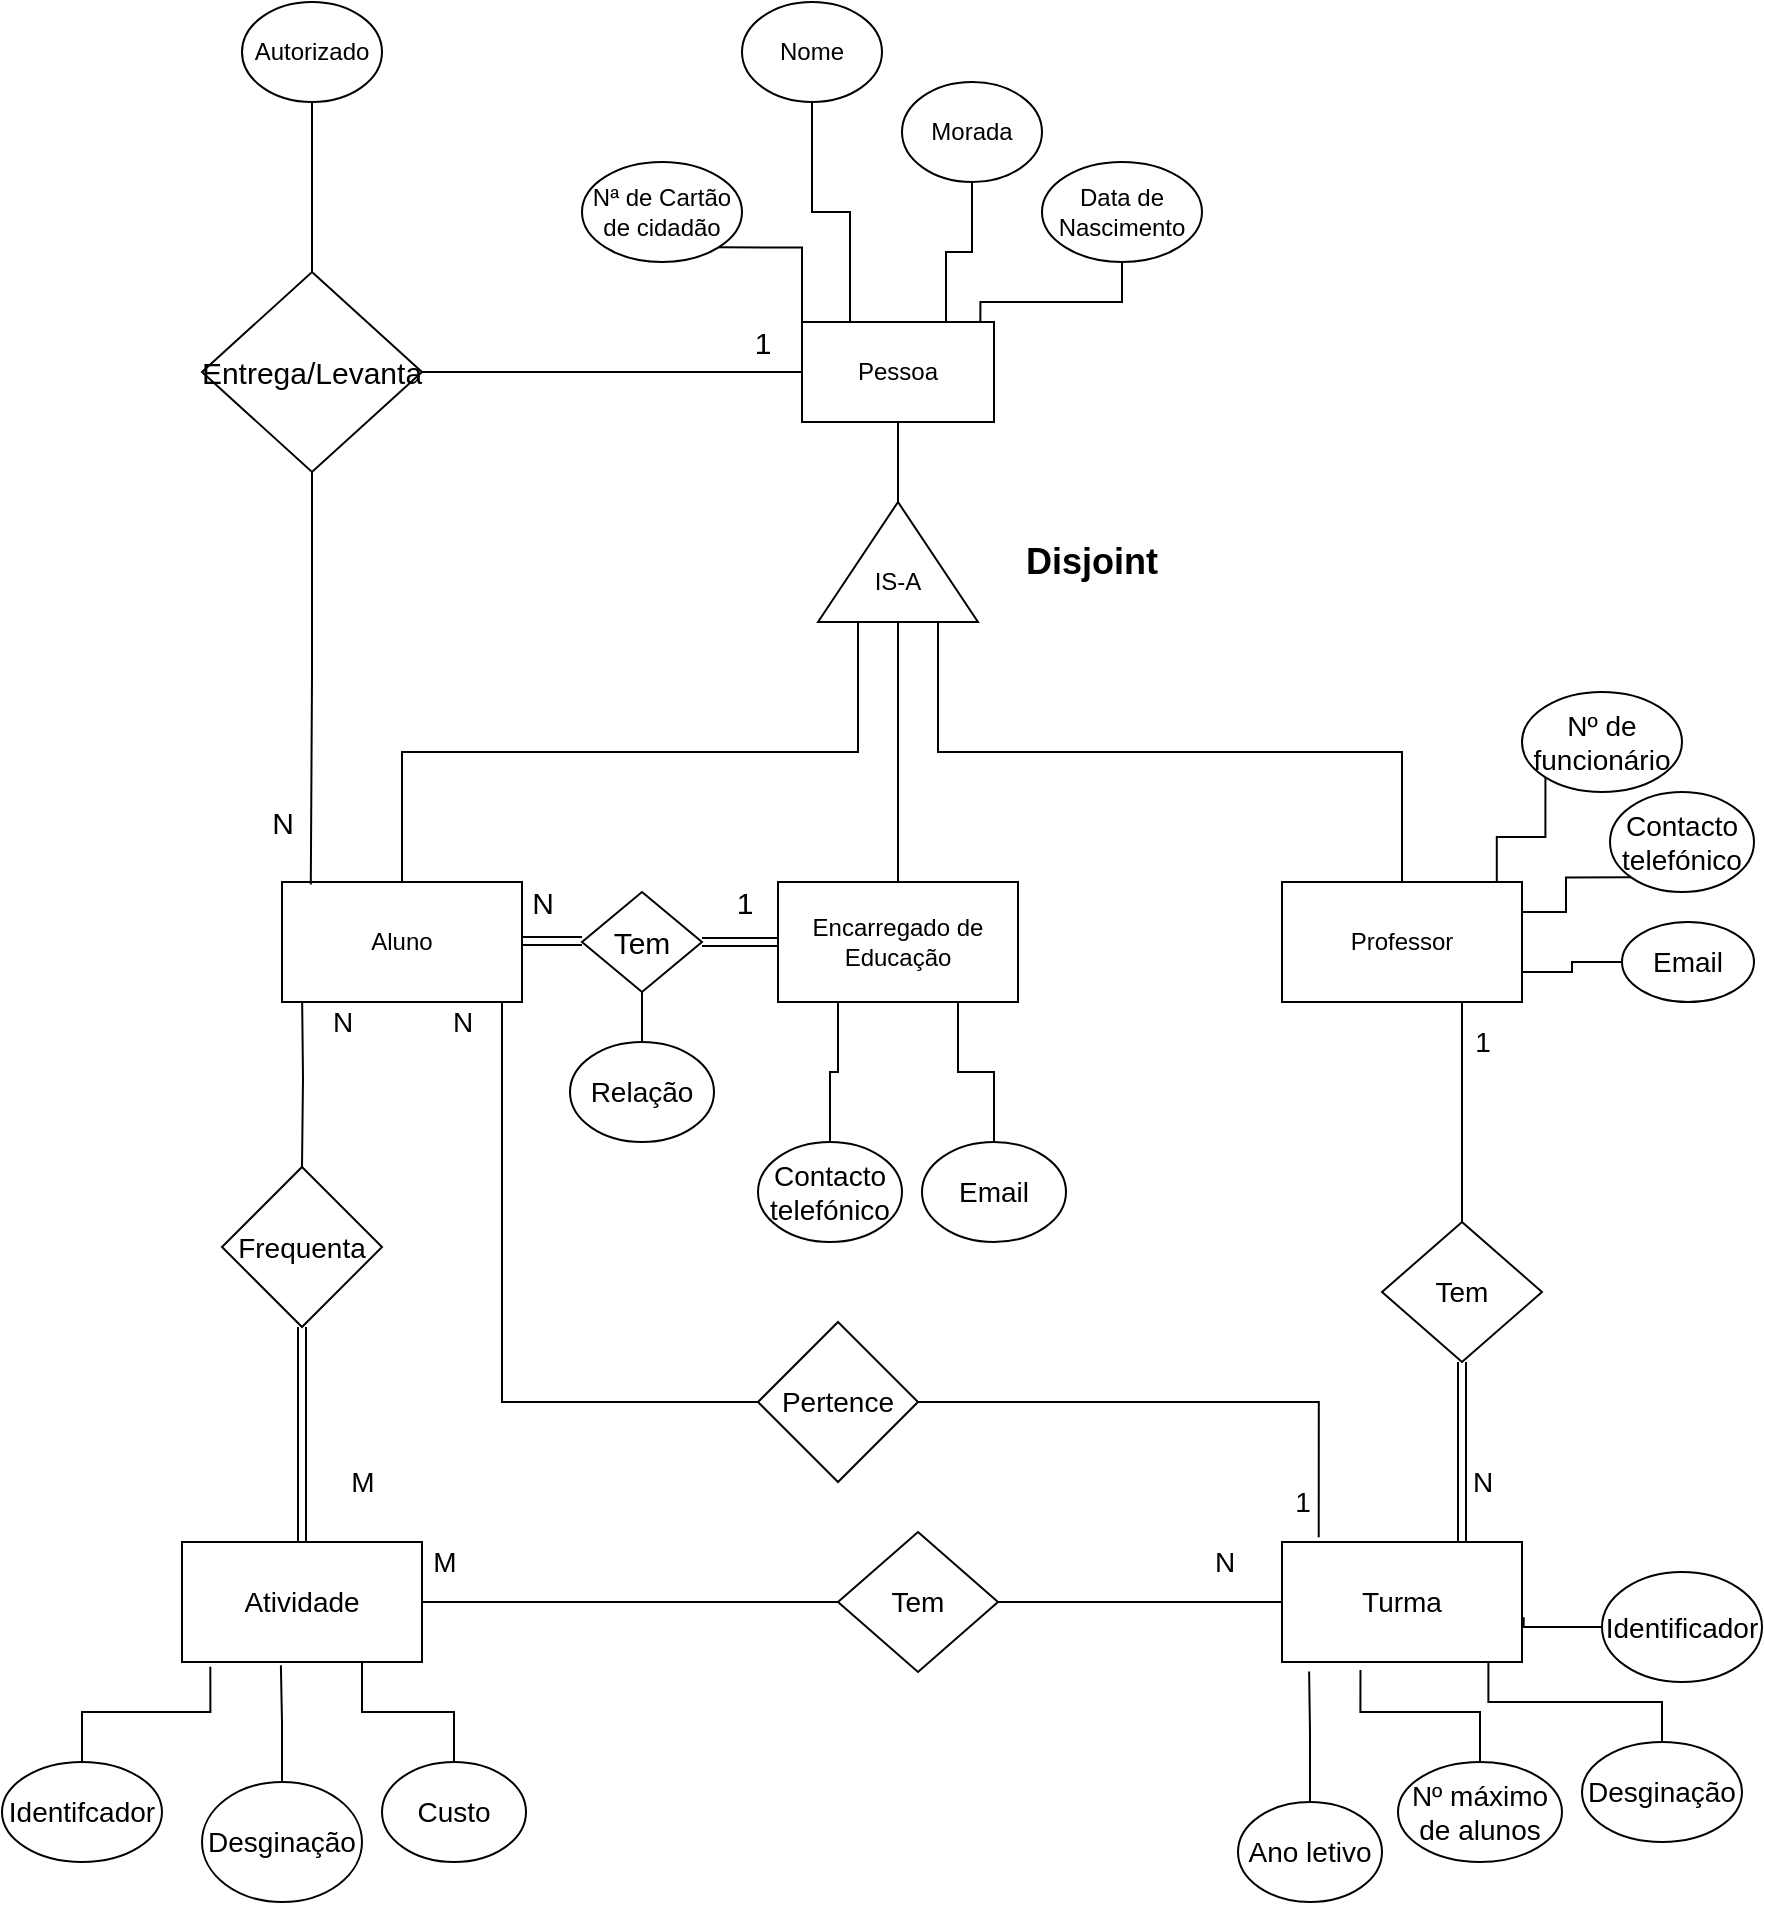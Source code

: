 <mxfile version="20.8.10" type="device"><diagram name="Página-1" id="Sv0XmLmhjGz3g-tYxha5"><mxGraphModel dx="2307" dy="2046" grid="1" gridSize="10" guides="1" tooltips="1" connect="1" arrows="1" fold="1" page="1" pageScale="1" pageWidth="827" pageHeight="1169" math="0" shadow="0"><root><mxCell id="0"/><mxCell id="1" parent="0"/><mxCell id="DIFoV4Ngpa0JERgxQbIa-25" value="1" style="edgeStyle=orthogonalEdgeStyle;rounded=0;orthogonalLoop=1;jettySize=auto;html=1;exitX=0;exitY=0.5;exitDx=0;exitDy=0;entryX=1;entryY=0.5;entryDx=0;entryDy=0;fontSize=15;endArrow=none;endFill=0;" edge="1" parent="1" source="DIFoV4Ngpa0JERgxQbIa-1" target="DIFoV4Ngpa0JERgxQbIa-24"><mxGeometry x="-0.789" y="-15" relative="1" as="geometry"><mxPoint as="offset"/></mxGeometry></mxCell><mxCell id="DIFoV4Ngpa0JERgxQbIa-1" value="Pessoa" style="rounded=0;whiteSpace=wrap;html=1;" vertex="1" parent="1"><mxGeometry x="340" y="-20" width="96" height="50" as="geometry"/></mxCell><mxCell id="DIFoV4Ngpa0JERgxQbIa-6" style="edgeStyle=orthogonalEdgeStyle;rounded=0;orthogonalLoop=1;jettySize=auto;html=1;exitX=1;exitY=1;exitDx=0;exitDy=0;entryX=0;entryY=0;entryDx=0;entryDy=0;endArrow=none;endFill=0;" edge="1" parent="1" source="DIFoV4Ngpa0JERgxQbIa-2" target="DIFoV4Ngpa0JERgxQbIa-1"><mxGeometry relative="1" as="geometry"/></mxCell><mxCell id="DIFoV4Ngpa0JERgxQbIa-2" value="Nª de Cartão de cidadão" style="ellipse;whiteSpace=wrap;html=1;" vertex="1" parent="1"><mxGeometry x="230" y="-100" width="80" height="50" as="geometry"/></mxCell><mxCell id="DIFoV4Ngpa0JERgxQbIa-8" style="edgeStyle=orthogonalEdgeStyle;rounded=0;orthogonalLoop=1;jettySize=auto;html=1;exitX=0.5;exitY=1;exitDx=0;exitDy=0;entryX=0.25;entryY=0;entryDx=0;entryDy=0;endArrow=none;endFill=0;" edge="1" parent="1" source="DIFoV4Ngpa0JERgxQbIa-3" target="DIFoV4Ngpa0JERgxQbIa-1"><mxGeometry relative="1" as="geometry"/></mxCell><mxCell id="DIFoV4Ngpa0JERgxQbIa-3" value="Nome" style="ellipse;whiteSpace=wrap;html=1;" vertex="1" parent="1"><mxGeometry x="310" y="-180" width="70" height="50" as="geometry"/></mxCell><mxCell id="DIFoV4Ngpa0JERgxQbIa-9" style="edgeStyle=orthogonalEdgeStyle;rounded=0;orthogonalLoop=1;jettySize=auto;html=1;exitX=0.5;exitY=1;exitDx=0;exitDy=0;entryX=0.75;entryY=0;entryDx=0;entryDy=0;endArrow=none;endFill=0;" edge="1" parent="1" source="DIFoV4Ngpa0JERgxQbIa-4" target="DIFoV4Ngpa0JERgxQbIa-1"><mxGeometry relative="1" as="geometry"/></mxCell><mxCell id="DIFoV4Ngpa0JERgxQbIa-4" value="Morada" style="ellipse;whiteSpace=wrap;html=1;" vertex="1" parent="1"><mxGeometry x="390" y="-140" width="70" height="50" as="geometry"/></mxCell><mxCell id="DIFoV4Ngpa0JERgxQbIa-10" style="edgeStyle=orthogonalEdgeStyle;rounded=0;orthogonalLoop=1;jettySize=auto;html=1;exitX=0.5;exitY=1;exitDx=0;exitDy=0;entryX=0.929;entryY=0.004;entryDx=0;entryDy=0;entryPerimeter=0;endArrow=none;endFill=0;" edge="1" parent="1" source="DIFoV4Ngpa0JERgxQbIa-5" target="DIFoV4Ngpa0JERgxQbIa-1"><mxGeometry relative="1" as="geometry"><Array as="points"><mxPoint x="500" y="-30"/><mxPoint x="429" y="-30"/></Array></mxGeometry></mxCell><mxCell id="DIFoV4Ngpa0JERgxQbIa-5" value="Data de Nascimento" style="ellipse;whiteSpace=wrap;html=1;" vertex="1" parent="1"><mxGeometry x="460" y="-100" width="80" height="50" as="geometry"/></mxCell><mxCell id="DIFoV4Ngpa0JERgxQbIa-12" style="edgeStyle=orthogonalEdgeStyle;rounded=0;orthogonalLoop=1;jettySize=auto;html=1;exitX=1;exitY=0.5;exitDx=0;exitDy=0;entryX=0.5;entryY=1;entryDx=0;entryDy=0;endArrow=none;endFill=0;" edge="1" parent="1" source="DIFoV4Ngpa0JERgxQbIa-11" target="DIFoV4Ngpa0JERgxQbIa-1"><mxGeometry relative="1" as="geometry"/></mxCell><mxCell id="DIFoV4Ngpa0JERgxQbIa-16" style="edgeStyle=orthogonalEdgeStyle;rounded=0;orthogonalLoop=1;jettySize=auto;html=1;exitX=0;exitY=0.25;exitDx=0;exitDy=0;entryX=0.5;entryY=0;entryDx=0;entryDy=0;endArrow=none;endFill=0;" edge="1" parent="1" source="DIFoV4Ngpa0JERgxQbIa-11" target="DIFoV4Ngpa0JERgxQbIa-13"><mxGeometry relative="1" as="geometry"/></mxCell><mxCell id="DIFoV4Ngpa0JERgxQbIa-17" style="edgeStyle=orthogonalEdgeStyle;rounded=0;orthogonalLoop=1;jettySize=auto;html=1;exitX=0;exitY=0.5;exitDx=0;exitDy=0;entryX=0.5;entryY=0;entryDx=0;entryDy=0;endArrow=none;endFill=0;" edge="1" parent="1" source="DIFoV4Ngpa0JERgxQbIa-11" target="DIFoV4Ngpa0JERgxQbIa-14"><mxGeometry relative="1" as="geometry"/></mxCell><mxCell id="DIFoV4Ngpa0JERgxQbIa-18" style="edgeStyle=orthogonalEdgeStyle;rounded=0;orthogonalLoop=1;jettySize=auto;html=1;exitX=0;exitY=0.75;exitDx=0;exitDy=0;entryX=0.5;entryY=0;entryDx=0;entryDy=0;endArrow=none;endFill=0;" edge="1" parent="1" source="DIFoV4Ngpa0JERgxQbIa-11" target="DIFoV4Ngpa0JERgxQbIa-15"><mxGeometry relative="1" as="geometry"/></mxCell><mxCell id="DIFoV4Ngpa0JERgxQbIa-11" value="" style="triangle;whiteSpace=wrap;html=1;rotation=-90;" vertex="1" parent="1"><mxGeometry x="358" y="60" width="60" height="80" as="geometry"/></mxCell><mxCell id="DIFoV4Ngpa0JERgxQbIa-41" value="N" style="edgeStyle=orthogonalEdgeStyle;rounded=0;orthogonalLoop=1;jettySize=auto;html=1;exitX=0.5;exitY=1;exitDx=0;exitDy=0;fontSize=14;endArrow=none;endFill=0;entryX=0.5;entryY=0;entryDx=0;entryDy=0;" edge="1" parent="1" target="DIFoV4Ngpa0JERgxQbIa-42"><mxGeometry x="-0.611" y="20" relative="1" as="geometry"><mxPoint x="90" y="442.5" as="targetPoint"/><mxPoint x="90" y="312.5" as="sourcePoint"/><mxPoint as="offset"/></mxGeometry></mxCell><mxCell id="DIFoV4Ngpa0JERgxQbIa-51" value="N" style="edgeStyle=orthogonalEdgeStyle;rounded=0;orthogonalLoop=1;jettySize=auto;html=1;exitX=0.75;exitY=1;exitDx=0;exitDy=0;fontSize=14;endArrow=none;endFill=0;entryX=0;entryY=0.5;entryDx=0;entryDy=0;" edge="1" parent="1" source="DIFoV4Ngpa0JERgxQbIa-13" target="DIFoV4Ngpa0JERgxQbIa-50"><mxGeometry x="-1" y="-10" relative="1" as="geometry"><mxPoint x="270" y="540" as="targetPoint"/><Array as="points"><mxPoint x="190" y="320"/><mxPoint x="190" y="520"/></Array><mxPoint as="offset"/></mxGeometry></mxCell><mxCell id="DIFoV4Ngpa0JERgxQbIa-13" value="Aluno" style="rounded=0;whiteSpace=wrap;html=1;" vertex="1" parent="1"><mxGeometry x="80" y="260" width="120" height="60" as="geometry"/></mxCell><mxCell id="DIFoV4Ngpa0JERgxQbIa-30" value="1" style="edgeStyle=orthogonalEdgeStyle;rounded=0;orthogonalLoop=1;jettySize=auto;html=1;exitX=0;exitY=0.5;exitDx=0;exitDy=0;entryX=1;entryY=0.5;entryDx=0;entryDy=0;fontSize=15;endArrow=none;endFill=0;shape=link;" edge="1" parent="1" source="DIFoV4Ngpa0JERgxQbIa-14" target="DIFoV4Ngpa0JERgxQbIa-29"><mxGeometry x="-0.053" y="-20" relative="1" as="geometry"><mxPoint x="1" as="offset"/></mxGeometry></mxCell><mxCell id="DIFoV4Ngpa0JERgxQbIa-14" value="Encarregado de Educação" style="rounded=0;whiteSpace=wrap;html=1;" vertex="1" parent="1"><mxGeometry x="328" y="260" width="120" height="60" as="geometry"/></mxCell><mxCell id="DIFoV4Ngpa0JERgxQbIa-53" value="1" style="edgeStyle=orthogonalEdgeStyle;rounded=0;orthogonalLoop=1;jettySize=auto;html=1;exitX=0.75;exitY=1;exitDx=0;exitDy=0;entryX=0.5;entryY=0;entryDx=0;entryDy=0;fontSize=14;endArrow=none;endFill=0;" edge="1" parent="1" source="DIFoV4Ngpa0JERgxQbIa-15" target="DIFoV4Ngpa0JERgxQbIa-44"><mxGeometry x="-0.636" y="10" relative="1" as="geometry"><mxPoint as="offset"/></mxGeometry></mxCell><mxCell id="DIFoV4Ngpa0JERgxQbIa-15" value="Professor" style="rounded=0;whiteSpace=wrap;html=1;" vertex="1" parent="1"><mxGeometry x="580" y="260" width="120" height="60" as="geometry"/></mxCell><mxCell id="DIFoV4Ngpa0JERgxQbIa-19" value="IS-A" style="rounded=0;whiteSpace=wrap;html=1;fillColor=none;strokeColor=none;" vertex="1" parent="1"><mxGeometry x="348" y="100" width="80" height="20" as="geometry"/></mxCell><mxCell id="DIFoV4Ngpa0JERgxQbIa-22" value="Disjoint" style="rounded=0;whiteSpace=wrap;html=1;fillColor=none;strokeColor=none;fontStyle=1;fontSize=18;" vertex="1" parent="1"><mxGeometry x="390" y="35" width="190" height="130" as="geometry"/></mxCell><mxCell id="DIFoV4Ngpa0JERgxQbIa-26" value="N" style="edgeStyle=orthogonalEdgeStyle;rounded=0;orthogonalLoop=1;jettySize=auto;html=1;exitX=0.5;exitY=1;exitDx=0;exitDy=0;entryX=0.12;entryY=0.02;entryDx=0;entryDy=0;entryPerimeter=0;fontSize=15;endArrow=none;endFill=0;" edge="1" parent="1" source="DIFoV4Ngpa0JERgxQbIa-24" target="DIFoV4Ngpa0JERgxQbIa-13"><mxGeometry x="0.692" y="-14" relative="1" as="geometry"><mxPoint y="1" as="offset"/></mxGeometry></mxCell><mxCell id="DIFoV4Ngpa0JERgxQbIa-24" value="&lt;font style=&quot;font-size: 15px;&quot;&gt;Entrega/Levanta&lt;/font&gt;" style="rhombus;whiteSpace=wrap;html=1;fontSize=15;fillColor=none;" vertex="1" parent="1"><mxGeometry x="40" y="-45" width="110" height="100" as="geometry"/></mxCell><mxCell id="DIFoV4Ngpa0JERgxQbIa-28" style="edgeStyle=orthogonalEdgeStyle;rounded=0;orthogonalLoop=1;jettySize=auto;html=1;exitX=0.5;exitY=1;exitDx=0;exitDy=0;entryX=0.5;entryY=0;entryDx=0;entryDy=0;fontSize=15;endArrow=none;endFill=0;" edge="1" parent="1" source="DIFoV4Ngpa0JERgxQbIa-27" target="DIFoV4Ngpa0JERgxQbIa-24"><mxGeometry relative="1" as="geometry"/></mxCell><mxCell id="DIFoV4Ngpa0JERgxQbIa-27" value="Autorizado" style="ellipse;whiteSpace=wrap;html=1;" vertex="1" parent="1"><mxGeometry x="60" y="-180" width="70" height="50" as="geometry"/></mxCell><mxCell id="DIFoV4Ngpa0JERgxQbIa-31" value="N" style="edgeStyle=orthogonalEdgeStyle;rounded=0;orthogonalLoop=1;jettySize=auto;html=1;exitX=0;exitY=0.5;exitDx=0;exitDy=0;fontSize=15;endArrow=none;endFill=0;shape=link;" edge="1" parent="1"><mxGeometry x="0.333" y="-20" relative="1" as="geometry"><mxPoint x="230" y="289.5" as="sourcePoint"/><mxPoint x="200" y="289.5" as="targetPoint"/><mxPoint as="offset"/></mxGeometry></mxCell><mxCell id="DIFoV4Ngpa0JERgxQbIa-29" value="Tem" style="rhombus;whiteSpace=wrap;html=1;fontSize=15;fillColor=none;" vertex="1" parent="1"><mxGeometry x="230" y="265" width="60" height="50" as="geometry"/></mxCell><mxCell id="DIFoV4Ngpa0JERgxQbIa-33" style="edgeStyle=orthogonalEdgeStyle;rounded=0;orthogonalLoop=1;jettySize=auto;html=1;exitX=0.5;exitY=0;exitDx=0;exitDy=0;entryX=0.5;entryY=1;entryDx=0;entryDy=0;fontSize=14;endArrow=none;endFill=0;" edge="1" parent="1" source="DIFoV4Ngpa0JERgxQbIa-32" target="DIFoV4Ngpa0JERgxQbIa-29"><mxGeometry relative="1" as="geometry"/></mxCell><mxCell id="DIFoV4Ngpa0JERgxQbIa-32" value="Relação" style="ellipse;whiteSpace=wrap;html=1;fontSize=14;fillColor=none;" vertex="1" parent="1"><mxGeometry x="224" y="340" width="72" height="50" as="geometry"/></mxCell><mxCell id="DIFoV4Ngpa0JERgxQbIa-38" style="edgeStyle=orthogonalEdgeStyle;rounded=0;orthogonalLoop=1;jettySize=auto;html=1;exitX=0.5;exitY=0;exitDx=0;exitDy=0;entryX=0.75;entryY=1;entryDx=0;entryDy=0;fontSize=14;endArrow=none;endFill=0;" edge="1" parent="1" source="DIFoV4Ngpa0JERgxQbIa-35" target="DIFoV4Ngpa0JERgxQbIa-14"><mxGeometry relative="1" as="geometry"/></mxCell><mxCell id="DIFoV4Ngpa0JERgxQbIa-35" value="Email" style="ellipse;whiteSpace=wrap;html=1;fontSize=14;fillColor=none;" vertex="1" parent="1"><mxGeometry x="400" y="390" width="72" height="50" as="geometry"/></mxCell><mxCell id="DIFoV4Ngpa0JERgxQbIa-37" style="edgeStyle=orthogonalEdgeStyle;rounded=0;orthogonalLoop=1;jettySize=auto;html=1;exitX=0.5;exitY=0;exitDx=0;exitDy=0;entryX=0.25;entryY=1;entryDx=0;entryDy=0;fontSize=14;endArrow=none;endFill=0;" edge="1" parent="1" source="DIFoV4Ngpa0JERgxQbIa-36" target="DIFoV4Ngpa0JERgxQbIa-14"><mxGeometry relative="1" as="geometry"/></mxCell><mxCell id="DIFoV4Ngpa0JERgxQbIa-36" value="Contacto telefónico" style="ellipse;whiteSpace=wrap;html=1;fontSize=14;fillColor=none;" vertex="1" parent="1"><mxGeometry x="318" y="390" width="72" height="50" as="geometry"/></mxCell><mxCell id="DIFoV4Ngpa0JERgxQbIa-39" value="Turma" style="rounded=0;whiteSpace=wrap;html=1;fontSize=14;fillColor=none;" vertex="1" parent="1"><mxGeometry x="580" y="590" width="120" height="60" as="geometry"/></mxCell><mxCell id="DIFoV4Ngpa0JERgxQbIa-40" value="Atividade" style="rounded=0;whiteSpace=wrap;html=1;fontSize=14;fillColor=none;" vertex="1" parent="1"><mxGeometry x="30" y="590" width="120" height="60" as="geometry"/></mxCell><mxCell id="DIFoV4Ngpa0JERgxQbIa-43" value="M" style="edgeStyle=orthogonalEdgeStyle;rounded=0;orthogonalLoop=1;jettySize=auto;html=1;exitX=0.5;exitY=1;exitDx=0;exitDy=0;entryX=0.5;entryY=0;entryDx=0;entryDy=0;fontSize=14;endArrow=none;endFill=0;shape=link;" edge="1" parent="1" source="DIFoV4Ngpa0JERgxQbIa-42" target="DIFoV4Ngpa0JERgxQbIa-40"><mxGeometry x="0.442" y="30" relative="1" as="geometry"><mxPoint as="offset"/></mxGeometry></mxCell><mxCell id="DIFoV4Ngpa0JERgxQbIa-42" value="Frequenta" style="rhombus;whiteSpace=wrap;html=1;fontSize=14;fillColor=none;" vertex="1" parent="1"><mxGeometry x="50" y="402.5" width="80" height="80" as="geometry"/></mxCell><mxCell id="DIFoV4Ngpa0JERgxQbIa-54" value="N" style="edgeStyle=orthogonalEdgeStyle;rounded=0;orthogonalLoop=1;jettySize=auto;html=1;exitX=0.5;exitY=1;exitDx=0;exitDy=0;entryX=0.75;entryY=0;entryDx=0;entryDy=0;fontSize=14;endArrow=none;endFill=0;shape=link;" edge="1" parent="1" source="DIFoV4Ngpa0JERgxQbIa-44" target="DIFoV4Ngpa0JERgxQbIa-39"><mxGeometry x="0.333" y="10" relative="1" as="geometry"><mxPoint as="offset"/></mxGeometry></mxCell><mxCell id="DIFoV4Ngpa0JERgxQbIa-44" value="Tem" style="rhombus;whiteSpace=wrap;html=1;fontSize=14;fillColor=none;" vertex="1" parent="1"><mxGeometry x="630" y="430" width="80" height="70" as="geometry"/></mxCell><mxCell id="DIFoV4Ngpa0JERgxQbIa-48" value="N" style="edgeStyle=orthogonalEdgeStyle;rounded=0;orthogonalLoop=1;jettySize=auto;html=1;exitX=1;exitY=0.5;exitDx=0;exitDy=0;entryX=0;entryY=0.5;entryDx=0;entryDy=0;fontSize=14;endArrow=none;endFill=0;" edge="1" parent="1" source="DIFoV4Ngpa0JERgxQbIa-47" target="DIFoV4Ngpa0JERgxQbIa-39"><mxGeometry x="0.578" y="20" relative="1" as="geometry"><mxPoint x="1" as="offset"/></mxGeometry></mxCell><mxCell id="DIFoV4Ngpa0JERgxQbIa-49" value="M" style="edgeStyle=orthogonalEdgeStyle;rounded=0;orthogonalLoop=1;jettySize=auto;html=1;exitX=0;exitY=0.5;exitDx=0;exitDy=0;entryX=1;entryY=0.5;entryDx=0;entryDy=0;fontSize=14;endArrow=none;endFill=0;" edge="1" parent="1" source="DIFoV4Ngpa0JERgxQbIa-47" target="DIFoV4Ngpa0JERgxQbIa-40"><mxGeometry x="0.904" y="-20" relative="1" as="geometry"><mxPoint x="1" as="offset"/></mxGeometry></mxCell><mxCell id="DIFoV4Ngpa0JERgxQbIa-47" value="Tem" style="rhombus;whiteSpace=wrap;html=1;fontSize=14;fillColor=none;" vertex="1" parent="1"><mxGeometry x="358" y="585" width="80" height="70" as="geometry"/></mxCell><mxCell id="DIFoV4Ngpa0JERgxQbIa-52" value="1" style="edgeStyle=orthogonalEdgeStyle;rounded=0;orthogonalLoop=1;jettySize=auto;html=1;exitX=1;exitY=0.5;exitDx=0;exitDy=0;entryX=0.153;entryY=-0.04;entryDx=0;entryDy=0;entryPerimeter=0;fontSize=14;endArrow=none;endFill=0;" edge="1" parent="1" source="DIFoV4Ngpa0JERgxQbIa-50" target="DIFoV4Ngpa0JERgxQbIa-39"><mxGeometry x="0.869" y="-8" relative="1" as="geometry"><Array as="points"><mxPoint x="598" y="520"/></Array><mxPoint as="offset"/></mxGeometry></mxCell><mxCell id="DIFoV4Ngpa0JERgxQbIa-50" value="Pertence" style="rhombus;whiteSpace=wrap;html=1;fontSize=14;fillColor=none;" vertex="1" parent="1"><mxGeometry x="318" y="480" width="80" height="80" as="geometry"/></mxCell><mxCell id="DIFoV4Ngpa0JERgxQbIa-63" style="edgeStyle=orthogonalEdgeStyle;rounded=0;orthogonalLoop=1;jettySize=auto;html=1;exitX=0;exitY=0.5;exitDx=0;exitDy=0;entryX=1.007;entryY=0.627;entryDx=0;entryDy=0;entryPerimeter=0;fontSize=14;endArrow=none;endFill=0;" edge="1" parent="1" source="DIFoV4Ngpa0JERgxQbIa-55" target="DIFoV4Ngpa0JERgxQbIa-39"><mxGeometry relative="1" as="geometry"/></mxCell><mxCell id="DIFoV4Ngpa0JERgxQbIa-55" value="Identificador" style="ellipse;whiteSpace=wrap;html=1;fontSize=14;fillColor=none;" vertex="1" parent="1"><mxGeometry x="740" y="605" width="80" height="55" as="geometry"/></mxCell><mxCell id="DIFoV4Ngpa0JERgxQbIa-62" style="edgeStyle=orthogonalEdgeStyle;rounded=0;orthogonalLoop=1;jettySize=auto;html=1;exitX=0.5;exitY=0;exitDx=0;exitDy=0;entryX=0.86;entryY=1;entryDx=0;entryDy=0;entryPerimeter=0;fontSize=14;endArrow=none;endFill=0;" edge="1" parent="1" source="DIFoV4Ngpa0JERgxQbIa-56" target="DIFoV4Ngpa0JERgxQbIa-39"><mxGeometry relative="1" as="geometry"/></mxCell><mxCell id="DIFoV4Ngpa0JERgxQbIa-56" value="Desginação" style="ellipse;whiteSpace=wrap;html=1;fontSize=14;fillColor=none;" vertex="1" parent="1"><mxGeometry x="730" y="690" width="80" height="50" as="geometry"/></mxCell><mxCell id="DIFoV4Ngpa0JERgxQbIa-65" style="edgeStyle=orthogonalEdgeStyle;rounded=0;orthogonalLoop=1;jettySize=auto;html=1;entryX=0.113;entryY=1.08;entryDx=0;entryDy=0;entryPerimeter=0;fontSize=14;endArrow=none;endFill=0;" edge="1" parent="1" source="DIFoV4Ngpa0JERgxQbIa-57" target="DIFoV4Ngpa0JERgxQbIa-39"><mxGeometry relative="1" as="geometry"/></mxCell><mxCell id="DIFoV4Ngpa0JERgxQbIa-57" value="Ano letivo" style="ellipse;whiteSpace=wrap;html=1;fontSize=14;fillColor=none;" vertex="1" parent="1"><mxGeometry x="558" y="720" width="72" height="50" as="geometry"/></mxCell><mxCell id="DIFoV4Ngpa0JERgxQbIa-61" style="edgeStyle=orthogonalEdgeStyle;rounded=0;orthogonalLoop=1;jettySize=auto;html=1;exitX=0.5;exitY=0;exitDx=0;exitDy=0;entryX=0.327;entryY=1.067;entryDx=0;entryDy=0;entryPerimeter=0;fontSize=14;endArrow=none;endFill=0;" edge="1" parent="1" source="DIFoV4Ngpa0JERgxQbIa-59" target="DIFoV4Ngpa0JERgxQbIa-39"><mxGeometry relative="1" as="geometry"/></mxCell><mxCell id="DIFoV4Ngpa0JERgxQbIa-59" value="Nº máximo de alunos" style="ellipse;whiteSpace=wrap;html=1;fontSize=14;fillColor=none;" vertex="1" parent="1"><mxGeometry x="638" y="700" width="82" height="50" as="geometry"/></mxCell><mxCell id="DIFoV4Ngpa0JERgxQbIa-72" style="edgeStyle=orthogonalEdgeStyle;rounded=0;orthogonalLoop=1;jettySize=auto;html=1;exitX=0.5;exitY=0;exitDx=0;exitDy=0;entryX=0.75;entryY=1;entryDx=0;entryDy=0;fontSize=14;endArrow=none;endFill=0;" edge="1" parent="1" source="DIFoV4Ngpa0JERgxQbIa-66" target="DIFoV4Ngpa0JERgxQbIa-40"><mxGeometry relative="1" as="geometry"/></mxCell><mxCell id="DIFoV4Ngpa0JERgxQbIa-66" value="Custo" style="ellipse;whiteSpace=wrap;html=1;fontSize=14;fillColor=none;" vertex="1" parent="1"><mxGeometry x="130" y="700" width="72" height="50" as="geometry"/></mxCell><mxCell id="DIFoV4Ngpa0JERgxQbIa-70" style="edgeStyle=orthogonalEdgeStyle;rounded=0;orthogonalLoop=1;jettySize=auto;html=1;exitX=0.5;exitY=0;exitDx=0;exitDy=0;entryX=0.412;entryY=1.027;entryDx=0;entryDy=0;entryPerimeter=0;fontSize=14;endArrow=none;endFill=0;" edge="1" parent="1" source="DIFoV4Ngpa0JERgxQbIa-67" target="DIFoV4Ngpa0JERgxQbIa-40"><mxGeometry relative="1" as="geometry"/></mxCell><mxCell id="DIFoV4Ngpa0JERgxQbIa-67" value="Desginação" style="ellipse;whiteSpace=wrap;html=1;fontSize=14;fillColor=none;" vertex="1" parent="1"><mxGeometry x="40" y="710" width="80" height="60" as="geometry"/></mxCell><mxCell id="DIFoV4Ngpa0JERgxQbIa-69" style="edgeStyle=orthogonalEdgeStyle;rounded=0;orthogonalLoop=1;jettySize=auto;html=1;exitX=0.5;exitY=0;exitDx=0;exitDy=0;entryX=0.118;entryY=1.04;entryDx=0;entryDy=0;entryPerimeter=0;fontSize=14;endArrow=none;endFill=0;" edge="1" parent="1" source="DIFoV4Ngpa0JERgxQbIa-68" target="DIFoV4Ngpa0JERgxQbIa-40"><mxGeometry relative="1" as="geometry"/></mxCell><mxCell id="DIFoV4Ngpa0JERgxQbIa-68" value="Identifcador" style="ellipse;whiteSpace=wrap;html=1;fontSize=14;fillColor=none;" vertex="1" parent="1"><mxGeometry x="-60" y="700" width="80" height="50" as="geometry"/></mxCell><mxCell id="DIFoV4Ngpa0JERgxQbIa-77" style="edgeStyle=orthogonalEdgeStyle;rounded=0;orthogonalLoop=1;jettySize=auto;html=1;exitX=0;exitY=1;exitDx=0;exitDy=0;entryX=1;entryY=0.25;entryDx=0;entryDy=0;fontSize=14;endArrow=none;endFill=0;" edge="1" parent="1" source="DIFoV4Ngpa0JERgxQbIa-73" target="DIFoV4Ngpa0JERgxQbIa-15"><mxGeometry relative="1" as="geometry"/></mxCell><mxCell id="DIFoV4Ngpa0JERgxQbIa-73" value="Contacto telefónico" style="ellipse;whiteSpace=wrap;html=1;fontSize=14;fillColor=none;" vertex="1" parent="1"><mxGeometry x="744" y="215" width="72" height="50" as="geometry"/></mxCell><mxCell id="DIFoV4Ngpa0JERgxQbIa-76" style="edgeStyle=orthogonalEdgeStyle;rounded=0;orthogonalLoop=1;jettySize=auto;html=1;exitX=0;exitY=1;exitDx=0;exitDy=0;entryX=0.895;entryY=-0.007;entryDx=0;entryDy=0;entryPerimeter=0;fontSize=14;endArrow=none;endFill=0;" edge="1" parent="1" source="DIFoV4Ngpa0JERgxQbIa-74" target="DIFoV4Ngpa0JERgxQbIa-15"><mxGeometry relative="1" as="geometry"/></mxCell><mxCell id="DIFoV4Ngpa0JERgxQbIa-74" value="Nº de funcionário" style="ellipse;whiteSpace=wrap;html=1;fontSize=14;fillColor=none;" vertex="1" parent="1"><mxGeometry x="700" y="165" width="80" height="50" as="geometry"/></mxCell><mxCell id="DIFoV4Ngpa0JERgxQbIa-78" style="edgeStyle=orthogonalEdgeStyle;rounded=0;orthogonalLoop=1;jettySize=auto;html=1;exitX=0;exitY=0.5;exitDx=0;exitDy=0;entryX=1;entryY=0.75;entryDx=0;entryDy=0;fontSize=14;endArrow=none;endFill=0;" edge="1" parent="1" source="DIFoV4Ngpa0JERgxQbIa-75" target="DIFoV4Ngpa0JERgxQbIa-15"><mxGeometry relative="1" as="geometry"/></mxCell><mxCell id="DIFoV4Ngpa0JERgxQbIa-75" value="Email" style="ellipse;whiteSpace=wrap;html=1;fontSize=14;fillColor=none;" vertex="1" parent="1"><mxGeometry x="750" y="280" width="66" height="40" as="geometry"/></mxCell></root></mxGraphModel></diagram></mxfile>